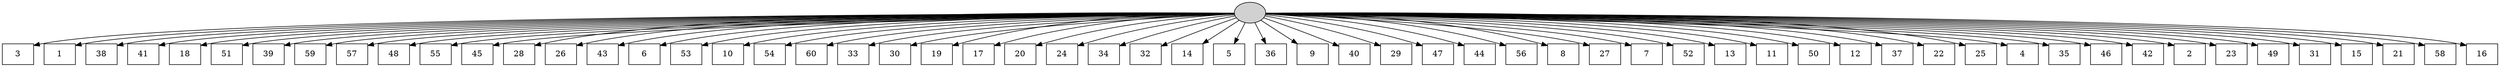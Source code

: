 digraph G {
0[style=filled, fillcolor=grey82, label=""];
1[shape=box,style=filled, fillcolor=white,label="3\n"];
2[shape=box,style=filled, fillcolor=white,label="1\n"];
3[shape=box,style=filled, fillcolor=white,label="38\n"];
4[shape=box,style=filled, fillcolor=white,label="41\n"];
5[shape=box,style=filled, fillcolor=white,label="18\n"];
6[shape=box,style=filled, fillcolor=white,label="51\n"];
7[shape=box,style=filled, fillcolor=white,label="39\n"];
8[shape=box,style=filled, fillcolor=white,label="59\n"];
9[shape=box,style=filled, fillcolor=white,label="57\n"];
10[shape=box,style=filled, fillcolor=white,label="48\n"];
11[shape=box,style=filled, fillcolor=white,label="55\n"];
12[shape=box,style=filled, fillcolor=white,label="45\n"];
13[shape=box,style=filled, fillcolor=white,label="28\n"];
14[shape=box,style=filled, fillcolor=white,label="26\n"];
15[shape=box,style=filled, fillcolor=white,label="43\n"];
16[shape=box,style=filled, fillcolor=white,label="6\n"];
17[shape=box,style=filled, fillcolor=white,label="53\n"];
18[shape=box,style=filled, fillcolor=white,label="10\n"];
19[shape=box,style=filled, fillcolor=white,label="54\n"];
20[shape=box,style=filled, fillcolor=white,label="60\n"];
21[shape=box,style=filled, fillcolor=white,label="33\n"];
22[shape=box,style=filled, fillcolor=white,label="30\n"];
23[shape=box,style=filled, fillcolor=white,label="19\n"];
24[shape=box,style=filled, fillcolor=white,label="17\n"];
25[shape=box,style=filled, fillcolor=white,label="20\n"];
26[shape=box,style=filled, fillcolor=white,label="24\n"];
27[shape=box,style=filled, fillcolor=white,label="34\n"];
28[shape=box,style=filled, fillcolor=white,label="32\n"];
29[shape=box,style=filled, fillcolor=white,label="14\n"];
30[shape=box,style=filled, fillcolor=white,label="5\n"];
31[shape=box,style=filled, fillcolor=white,label="36\n"];
32[shape=box,style=filled, fillcolor=white,label="9\n"];
33[shape=box,style=filled, fillcolor=white,label="40\n"];
34[shape=box,style=filled, fillcolor=white,label="29\n"];
35[shape=box,style=filled, fillcolor=white,label="47\n"];
36[shape=box,style=filled, fillcolor=white,label="44\n"];
37[shape=box,style=filled, fillcolor=white,label="56\n"];
38[shape=box,style=filled, fillcolor=white,label="8\n"];
39[shape=box,style=filled, fillcolor=white,label="27\n"];
40[shape=box,style=filled, fillcolor=white,label="7\n"];
41[shape=box,style=filled, fillcolor=white,label="52\n"];
42[shape=box,style=filled, fillcolor=white,label="13\n"];
43[shape=box,style=filled, fillcolor=white,label="11\n"];
44[shape=box,style=filled, fillcolor=white,label="50\n"];
45[shape=box,style=filled, fillcolor=white,label="12\n"];
46[shape=box,style=filled, fillcolor=white,label="37\n"];
47[shape=box,style=filled, fillcolor=white,label="22\n"];
48[shape=box,style=filled, fillcolor=white,label="25\n"];
49[shape=box,style=filled, fillcolor=white,label="4\n"];
50[shape=box,style=filled, fillcolor=white,label="35\n"];
51[shape=box,style=filled, fillcolor=white,label="46\n"];
52[shape=box,style=filled, fillcolor=white,label="42\n"];
53[shape=box,style=filled, fillcolor=white,label="2\n"];
54[shape=box,style=filled, fillcolor=white,label="23\n"];
55[shape=box,style=filled, fillcolor=white,label="49\n"];
56[shape=box,style=filled, fillcolor=white,label="31\n"];
57[shape=box,style=filled, fillcolor=white,label="15\n"];
58[shape=box,style=filled, fillcolor=white,label="21\n"];
59[shape=box,style=filled, fillcolor=white,label="58\n"];
60[shape=box,style=filled, fillcolor=white,label="16\n"];
0->1 ;
0->2 ;
0->3 ;
0->4 ;
0->5 ;
0->6 ;
0->7 ;
0->8 ;
0->9 ;
0->10 ;
0->11 ;
0->12 ;
0->13 ;
0->14 ;
0->15 ;
0->16 ;
0->17 ;
0->18 ;
0->19 ;
0->20 ;
0->21 ;
0->22 ;
0->23 ;
0->24 ;
0->25 ;
0->26 ;
0->27 ;
0->28 ;
0->29 ;
0->30 ;
0->31 ;
0->32 ;
0->33 ;
0->34 ;
0->35 ;
0->36 ;
0->37 ;
0->38 ;
0->39 ;
0->40 ;
0->41 ;
0->42 ;
0->43 ;
0->44 ;
0->45 ;
0->46 ;
0->47 ;
0->48 ;
0->49 ;
0->50 ;
0->51 ;
0->52 ;
0->53 ;
0->54 ;
0->55 ;
0->56 ;
0->57 ;
0->58 ;
0->59 ;
0->60 ;
}
